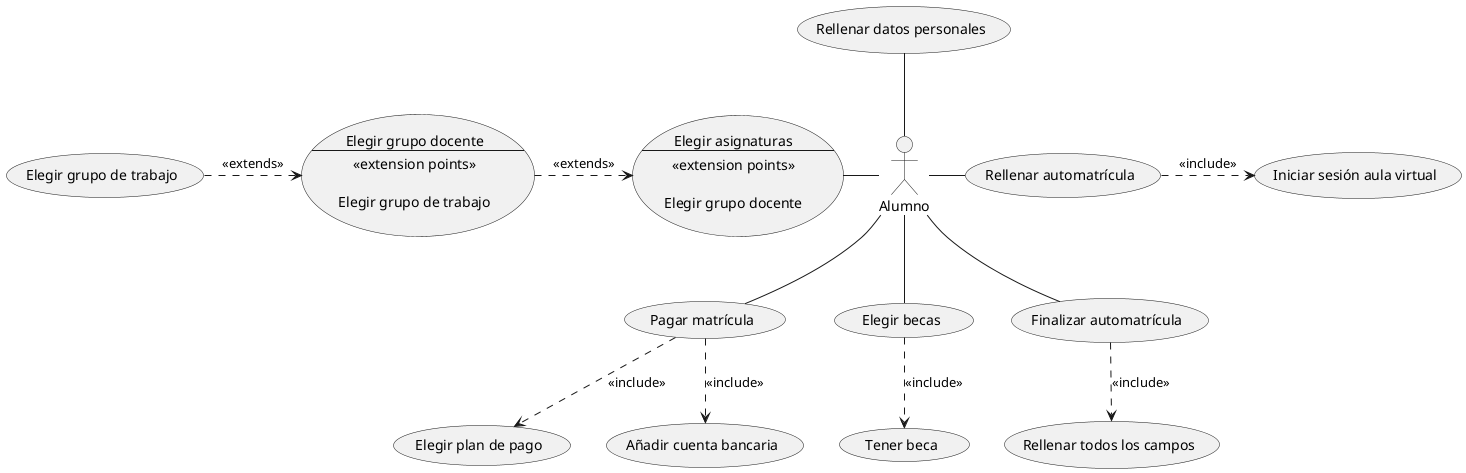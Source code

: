 
@startuml

actor Alumno as al
usecase RA as "Rellenar automatrícula"
usecase PM as "Pagar matrícula"
usecase EA as "Elegir asignaturas
----
<<extension points>>

Elegir grupo docente"
usecase EB as "Elegir becas"
usecase FA as "Finalizar automatrícula"
usecase RP as "Rellenar datos personales"
usecase ED as "Elegir grupo docente
----
<<extension points>>

Elegir grupo de trabajo"
PM ..> (Elegir plan de pago)#line.dashed;text:black : <<include>>
PM ..> (Añadir cuenta bancaria)#line.dashed;text:black : <<include>>
RA .right.> (Iniciar sesión aula virtual)#line.dashed;text:black : <<include>>
FA ..> (Rellenar todos los campos)#line.dashed;text:black : <<include>>
EB ..> (Tener beca)#line.dashed;text:black : <<include>>
EA <.left. ED#line.dashed;text:black : <<extends>>
ED <.left. (Elegir grupo de trabajo)#line.dashed;text:black : <<extends>>
al -left- EA
al -- EB
al -- FA
al -right- RA
al -up- RP
al -- PM
@enduml